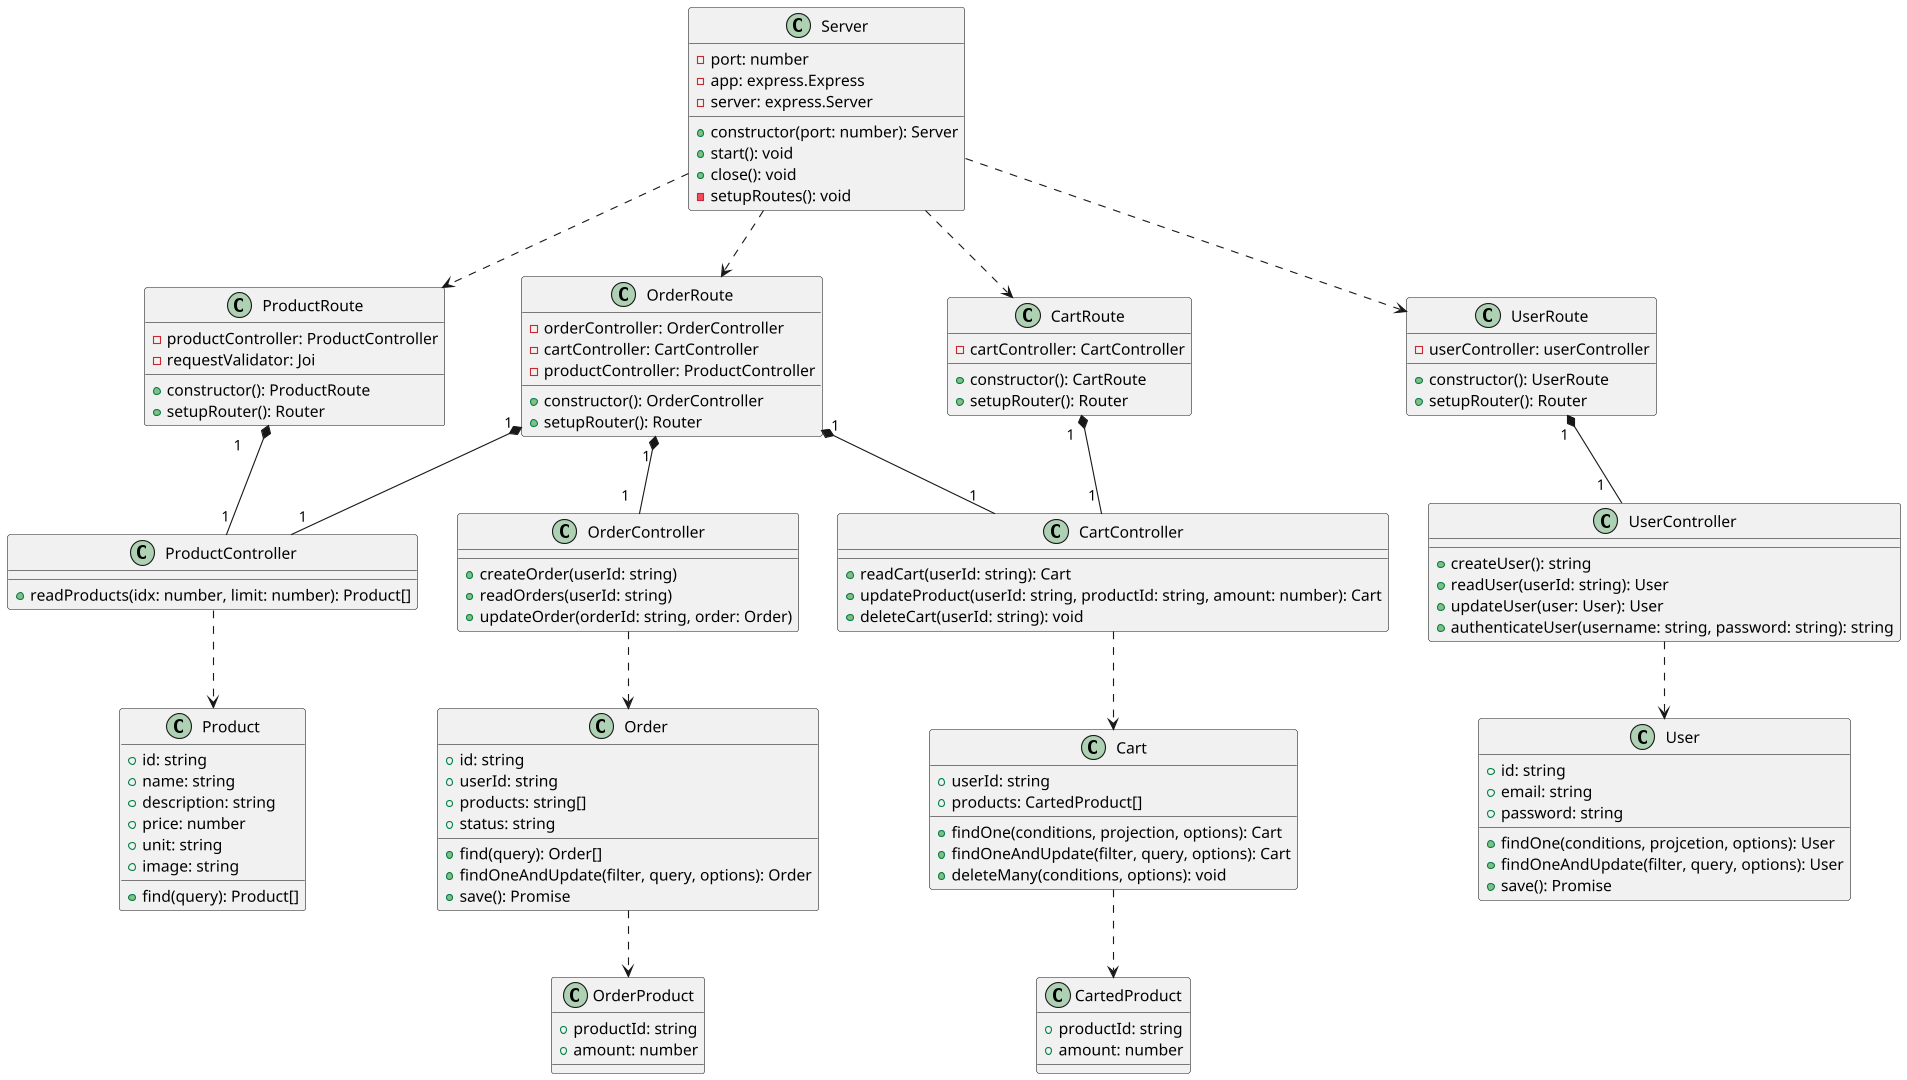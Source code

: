 @startuml class diagram
scale 1920*1080

' Classes
class Server {
  - port: number
  - app: express.Express
  - server: express.Server
  + constructor(port: number): Server
  + start(): void
  + close(): void
  - setupRoutes(): void
}

' Classes - Product
class ProductRoute {
  - productController: ProductController
  - requestValidator: Joi
  + constructor(): ProductRoute
  + setupRouter(): Router
}
class ProductController {
  + readProducts(idx: number, limit: number): Product[]
}
class Product {
  + id: string
  + name: string
  + description: string
  + price: number
  + unit: string
  + image: string
  + find(query): Product[]
}

' Classes - Cart
class CartRoute {
  - cartController: CartController
  + constructor(): CartRoute
  + setupRouter(): Router
}
class CartController {
  + readCart(userId: string): Cart
  + updateProduct(userId: string, productId: string, amount: number): Cart
  + deleteCart(userId: string): void
}
class Cart {
  + userId: string
  + products: CartedProduct[]
  + findOne(conditions, projection, options): Cart
  + findOneAndUpdate(filter, query, options): Cart
  + deleteMany(conditions, options): void
}
class CartedProduct {
  + productId: string
  + amount: number
}

' Classes - User
class UserRoute {
  - userController: userController
  + constructor(): UserRoute
  + setupRouter(): Router
}
class UserController {
  + createUser(): string
  + readUser(userId: string): User
  + updateUser(user: User): User
  + authenticateUser(username: string, password: string): string
}
class User {
  + id: string
  + email: string
  + password: string
  + findOne(conditions, projcetion, options): User
  + findOneAndUpdate(filter, query, options): User
  + save(): Promise
}

' Clases - Order
class OrderRoute {
  - orderController: OrderController
  - cartController: CartController
  - productController: ProductController
  + constructor(): OrderController
  + setupRouter(): Router
}
class OrderController {
  + createOrder(userId: string)
  + readOrders(userId: string)
  + updateOrder(orderId: string, order: Order)
}
class Order {
  + id: string
  + userId: string
  + products: string[]
  + status: string
  + find(query): Order[]
  + findOneAndUpdate(filter, query, options): Order
  + save(): Promise
}
class OrderProduct {
  + productId: string
  + amount: number
}

' Relationships from Server to routes
Server ..> ProductRoute
Server ..> CartRoute
Server ..> UserRoute
Server ..> OrderRoute

' Relationships from routes to controllers
ProductRoute "1\t" *-- "1" ProductController
CartRoute "1  " *-- "1 " CartController
UserRoute "1 " *-- "1   " UserController
OrderRoute "1 " *-- "1   " OrderController
OrderRoute "1" *-- "1" CartController
OrderRoute "1" *-- "1" ProductController

' Relationships from controllers to models
ProductController ..> Product
CartController ..> Cart
UserController ..> User
OrderController ..> Order

' Relationships between models
Cart ..> CartedProduct
Order ..> OrderProduct
@enduml
